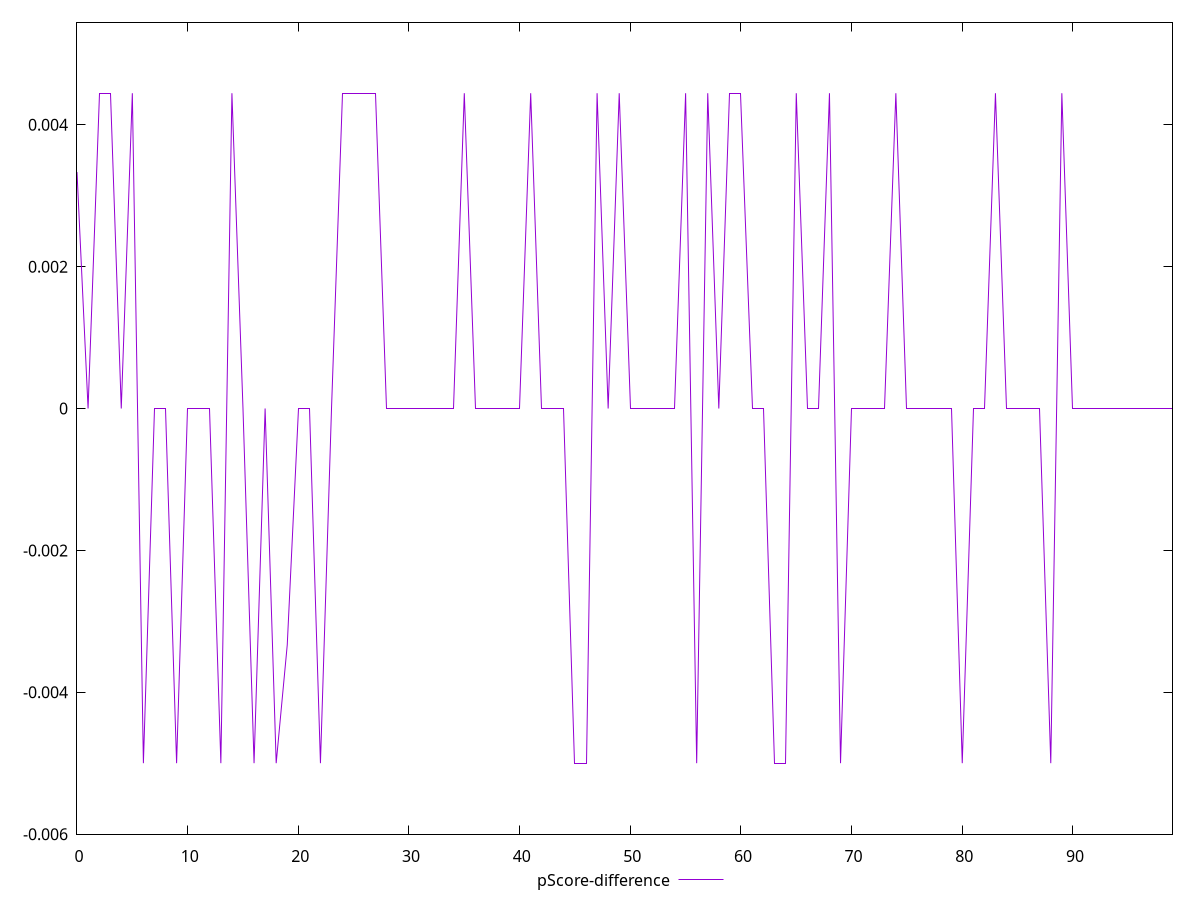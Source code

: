 reset

$pScoreDifference <<EOF
0 0.0033333333333332993
1 0
2 0.004444444444444473
3 0.004444444444444473
4 0
5 0.004444444444444473
6 -0.0050000000000000044
7 0
8 0
9 -0.0050000000000000044
10 0
11 0
12 0
13 -0.0050000000000000044
14 0.004444444444444473
15 0
16 -0.0050000000000000044
17 0
18 -0.0050000000000000044
19 -0.0033333333333334103
20 0
21 0
22 -0.0050000000000000044
23 0
24 0.004444444444444473
25 0.004444444444444473
26 0.004444444444444473
27 0.004444444444444473
28 0
29 0
30 0
31 0
32 0
33 0
34 0
35 0.004444444444444473
36 0
37 0
38 0
39 0
40 0
41 0.004444444444444473
42 0
43 0
44 0
45 -0.0050000000000000044
46 -0.0050000000000000044
47 0.004444444444444473
48 0
49 0.004444444444444473
50 0
51 0
52 0
53 0
54 0
55 0.004444444444444473
56 -0.0050000000000000044
57 0.004444444444444473
58 0
59 0.004444444444444473
60 0.004444444444444473
61 0
62 0
63 -0.0050000000000000044
64 -0.0050000000000000044
65 0.004444444444444473
66 0
67 0
68 0.004444444444444473
69 -0.0050000000000000044
70 0
71 0
72 0
73 0
74 0.004444444444444473
75 0
76 0
77 0
78 0
79 0
80 -0.0050000000000000044
81 0
82 0
83 0.004444444444444473
84 0
85 0
86 0
87 0
88 -0.0050000000000000044
89 0.004444444444444473
90 0
91 0
92 0
93 0
94 0
95 0
96 0
97 0
98 0
99 0
EOF

set key outside below
set xrange [0:99]
set yrange [-0.0060000000000000045:0.005444444444444473]
set trange [-0.0060000000000000045:0.005444444444444473]
set terminal svg size 640, 500 enhanced background rgb 'white'
set output "report_00017_2021-02-10T15-08-03.406Z/offscreen-images/samples/pages+cached+noadtech/pScore-difference/values.svg"

plot $pScoreDifference title "pScore-difference" with line

reset
